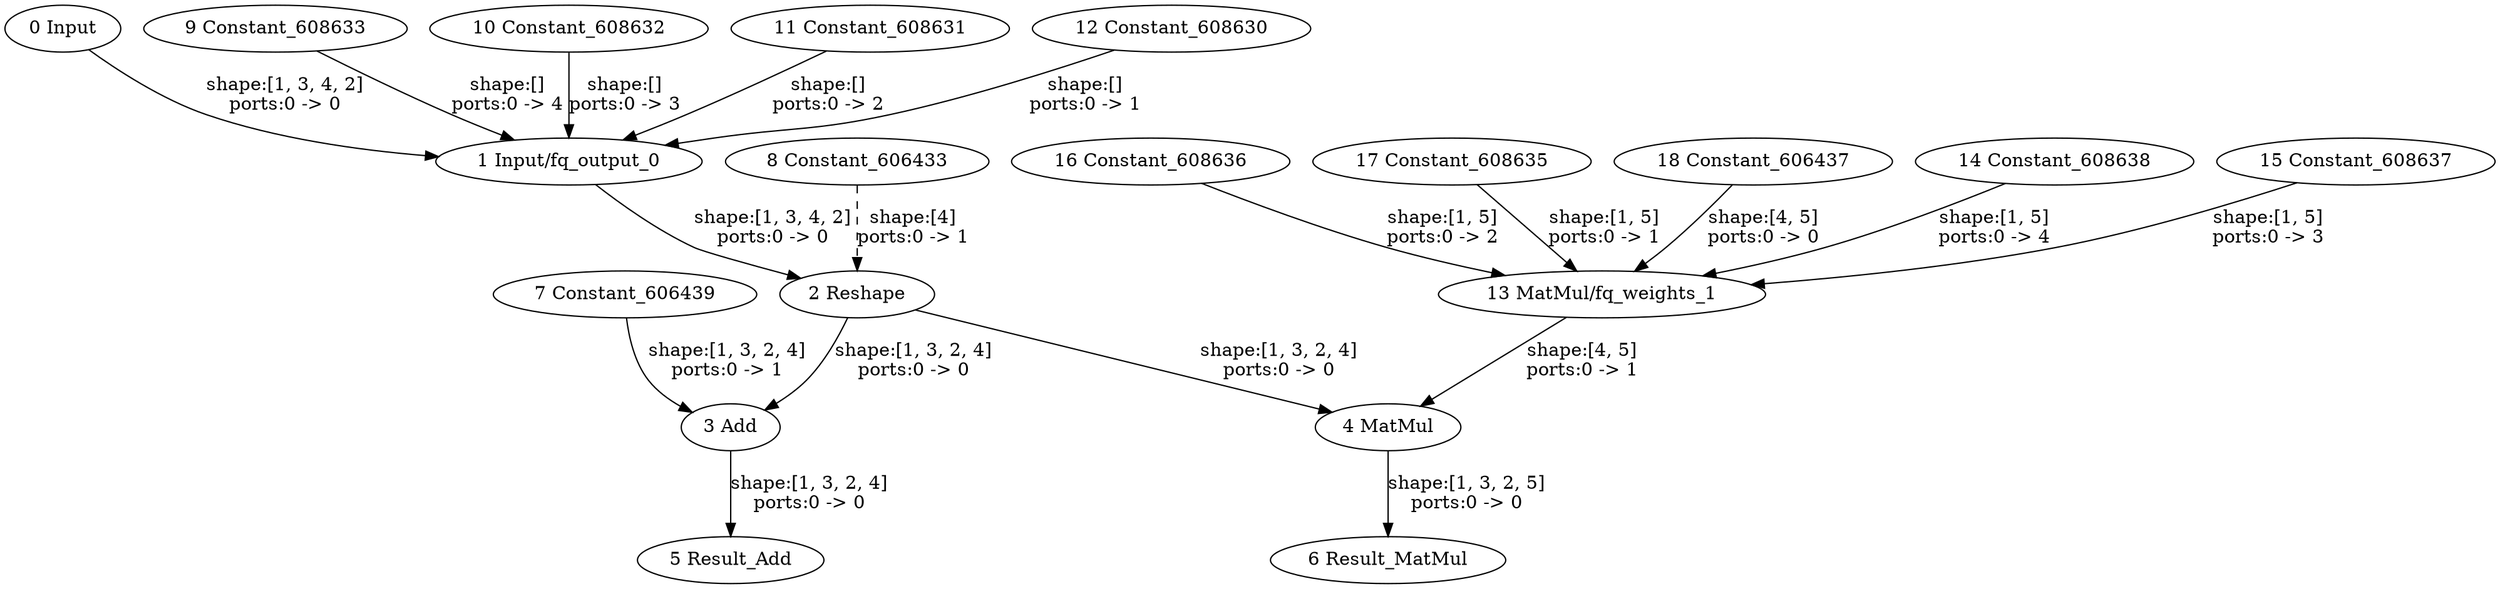 strict digraph  {
"0 Input" [id=0, type=Parameter];
"1 Input/fq_output_0" [id=1, type=FakeQuantize];
"2 Reshape" [id=2, type=Reshape];
"3 Add" [id=3, type=Add];
"4 MatMul" [id=4, type=MatMul];
"5 Result_Add" [id=5, type=Result];
"6 Result_MatMul" [id=6, type=Result];
"7 Constant_606439" [id=7, type=Constant];
"8 Constant_606433" [id=8, type=Constant];
"9 Constant_608633" [id=9, type=Constant];
"10 Constant_608632" [id=10, type=Constant];
"11 Constant_608631" [id=11, type=Constant];
"12 Constant_608630" [id=12, type=Constant];
"13 MatMul/fq_weights_1" [id=13, type=FakeQuantize];
"14 Constant_608638" [id=14, type=Constant];
"15 Constant_608637" [id=15, type=Constant];
"16 Constant_608636" [id=16, type=Constant];
"17 Constant_608635" [id=17, type=Constant];
"18 Constant_606437" [id=18, type=Constant];
"0 Input" -> "1 Input/fq_output_0"  [label="shape:[1, 3, 4, 2]\nports:0 -> 0", style=solid];
"1 Input/fq_output_0" -> "2 Reshape"  [label="shape:[1, 3, 4, 2]\nports:0 -> 0", style=solid];
"2 Reshape" -> "3 Add"  [label="shape:[1, 3, 2, 4]\nports:0 -> 0", style=solid];
"2 Reshape" -> "4 MatMul"  [label="shape:[1, 3, 2, 4]\nports:0 -> 0", style=solid];
"3 Add" -> "5 Result_Add"  [label="shape:[1, 3, 2, 4]\nports:0 -> 0", style=solid];
"4 MatMul" -> "6 Result_MatMul"  [label="shape:[1, 3, 2, 5]\nports:0 -> 0", style=solid];
"7 Constant_606439" -> "3 Add"  [label="shape:[1, 3, 2, 4]\nports:0 -> 1", style=solid];
"8 Constant_606433" -> "2 Reshape"  [label="shape:[4]\nports:0 -> 1", style=dashed];
"9 Constant_608633" -> "1 Input/fq_output_0"  [label="shape:[]\nports:0 -> 4", style=solid];
"10 Constant_608632" -> "1 Input/fq_output_0"  [label="shape:[]\nports:0 -> 3", style=solid];
"11 Constant_608631" -> "1 Input/fq_output_0"  [label="shape:[]\nports:0 -> 2", style=solid];
"12 Constant_608630" -> "1 Input/fq_output_0"  [label="shape:[]\nports:0 -> 1", style=solid];
"13 MatMul/fq_weights_1" -> "4 MatMul"  [label="shape:[4, 5]\nports:0 -> 1", style=solid];
"14 Constant_608638" -> "13 MatMul/fq_weights_1"  [label="shape:[1, 5]\nports:0 -> 4", style=solid];
"15 Constant_608637" -> "13 MatMul/fq_weights_1"  [label="shape:[1, 5]\nports:0 -> 3", style=solid];
"16 Constant_608636" -> "13 MatMul/fq_weights_1"  [label="shape:[1, 5]\nports:0 -> 2", style=solid];
"17 Constant_608635" -> "13 MatMul/fq_weights_1"  [label="shape:[1, 5]\nports:0 -> 1", style=solid];
"18 Constant_606437" -> "13 MatMul/fq_weights_1"  [label="shape:[4, 5]\nports:0 -> 0", style=solid];
}
